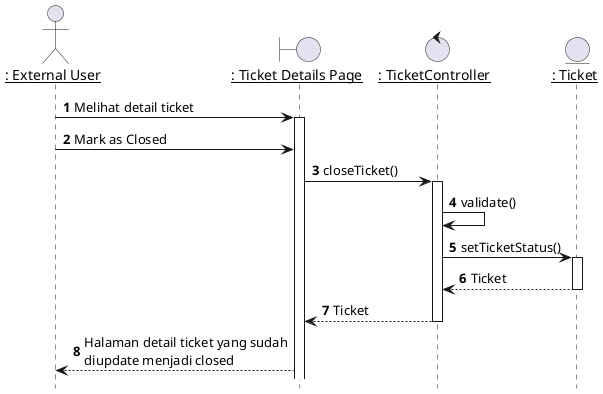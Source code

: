 @startuml Menutup Ticket

hide footbox

' title "Menutup Ticket"

actor EU as "__: External User__"
boundary TicketPage as "__: Ticket Details Page__"
control TicketController as "__: TicketController__"
entity Ticket as "__: Ticket__"

autonumber 1
'list
EU -> TicketPage: Melihat detail ticket
activate TicketPage


'Menutup ticket
EU -> TicketPage: Mark as Closed
' activate TicketPage

TicketPage -> TicketController: closeTicket()
activate TicketController

TicketController -> TicketController: validate()

TicketController -> Ticket: setTicketStatus()
activate Ticket

Ticket --> TicketController : Ticket
deactivate Ticket

TicketController --> TicketPage : Ticket
deactivate TicketController

TicketPage --> EU : Halaman detail ticket yang sudah\ndiupdate menjadi closed


@enduml
